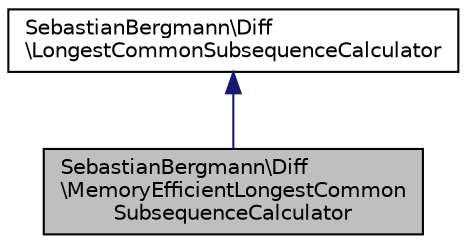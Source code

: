 digraph "SebastianBergmann\Diff\MemoryEfficientLongestCommonSubsequenceCalculator"
{
  edge [fontname="Helvetica",fontsize="10",labelfontname="Helvetica",labelfontsize="10"];
  node [fontname="Helvetica",fontsize="10",shape=record];
  Node2 [label="SebastianBergmann\\Diff\l\\MemoryEfficientLongestCommon\lSubsequenceCalculator",height=0.2,width=0.4,color="black", fillcolor="grey75", style="filled", fontcolor="black"];
  Node3 -> Node2 [dir="back",color="midnightblue",fontsize="10",style="solid",fontname="Helvetica"];
  Node3 [label="SebastianBergmann\\Diff\l\\LongestCommonSubsequenceCalculator",height=0.2,width=0.4,color="black", fillcolor="white", style="filled",URL="$interfaceSebastianBergmann_1_1Diff_1_1LongestCommonSubsequenceCalculator.html"];
}
